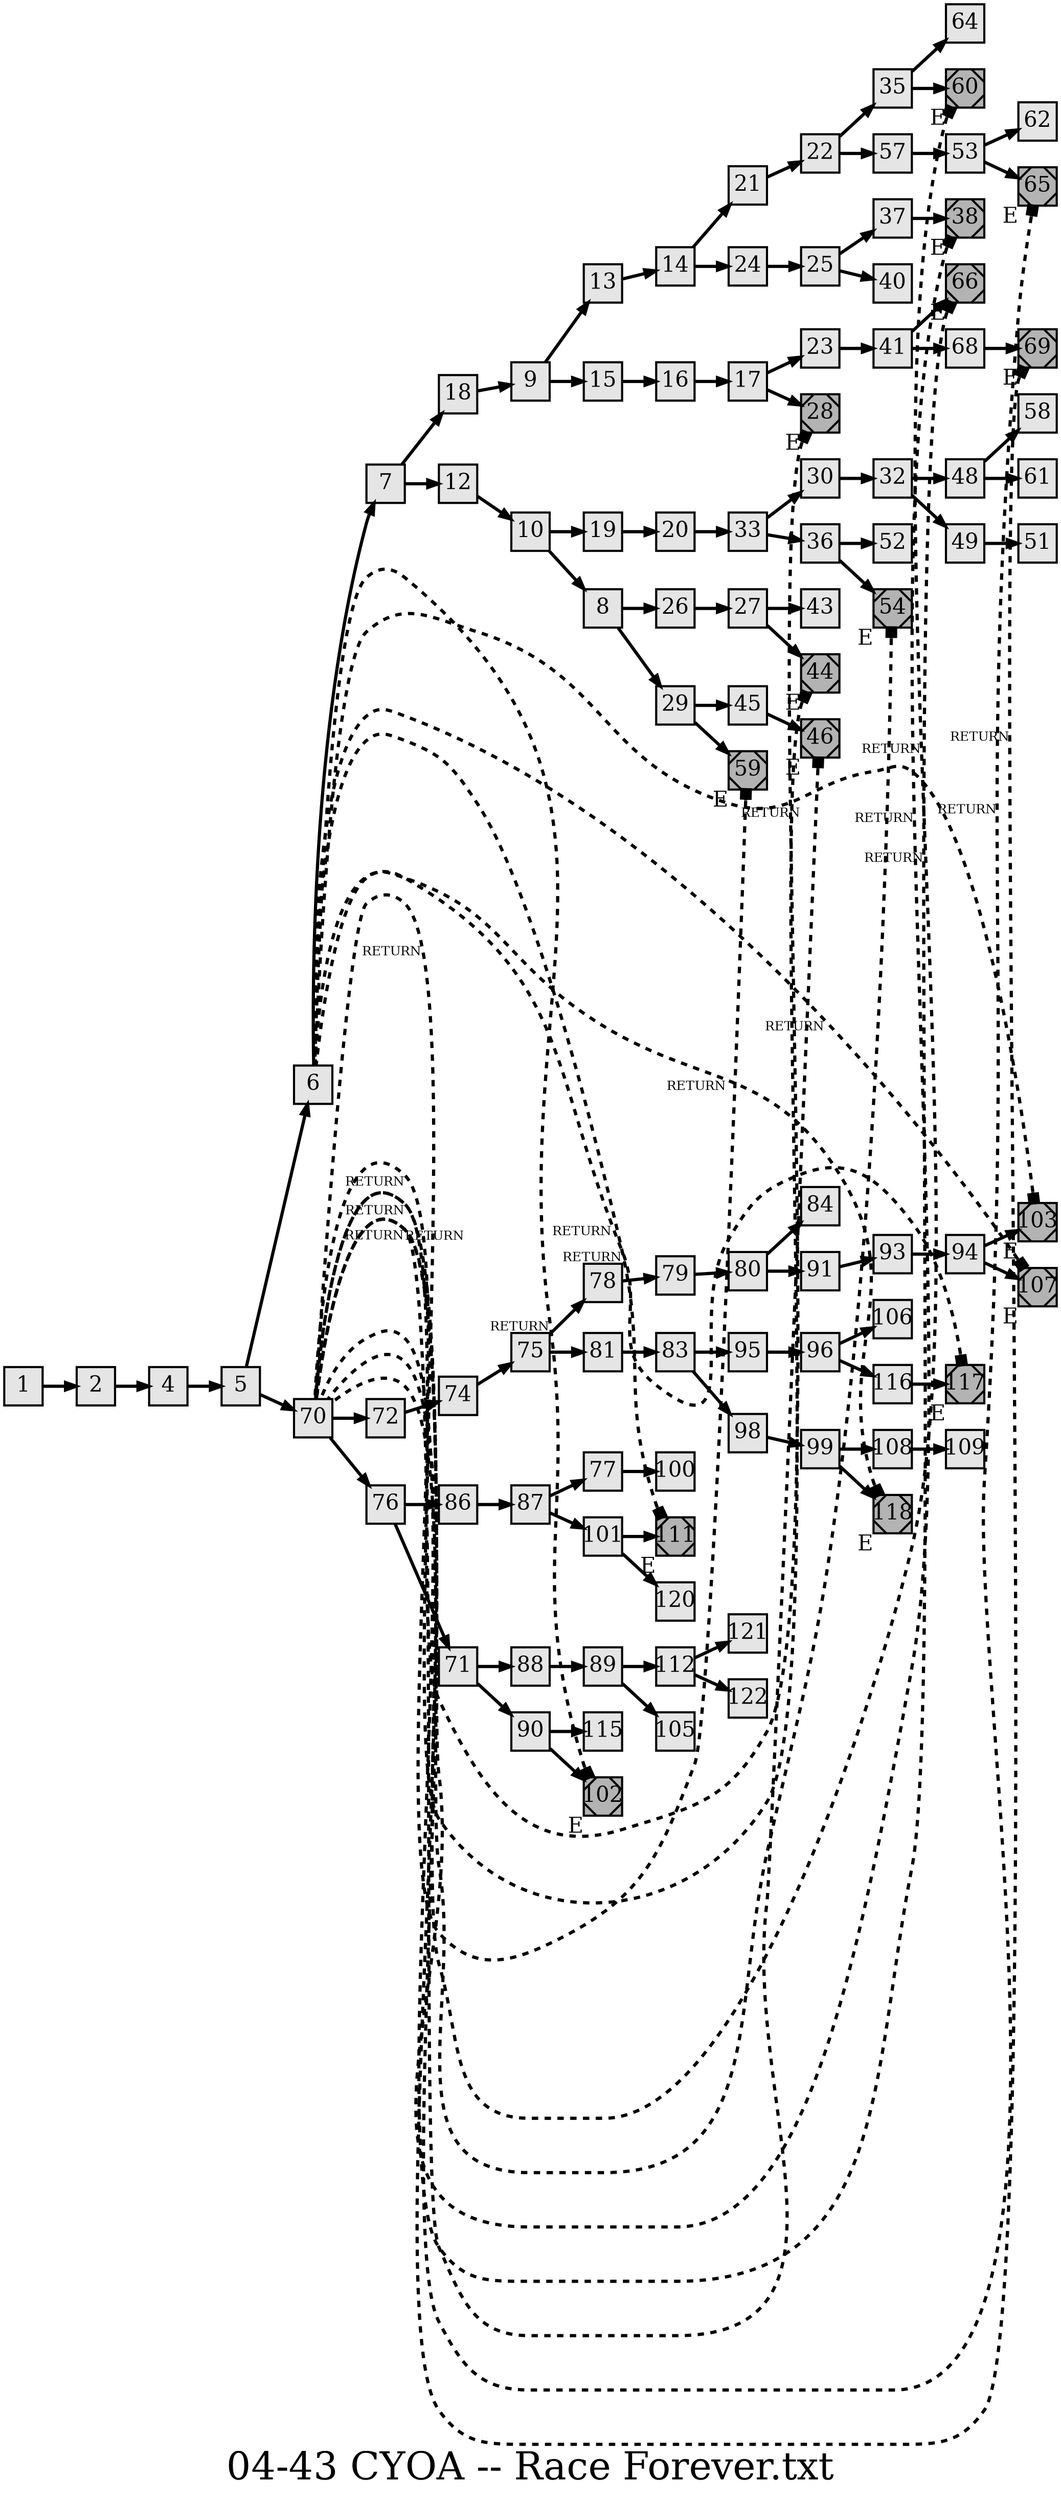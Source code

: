 digraph g{
  graph [ label="04-43 CYOA -- Race Forever.txt" rankdir=LR, ordering=out, fontsize=36, nodesep="0.35", ranksep="0.45"];
  node  [shape=rect, penwidth=2, fontsize=20, style=filled, fillcolor=grey90, margin="0,0", labelfloat=true, regular=true, fixedsize=true];
  edge  [labelfloat=true, penwidth=3, fontsize=12];
  1 -> 2;
  2 -> 4;
  4 -> 5;
  5 -> 6;
  5 -> 70;
  6 -> 7;
  7 -> 18;
  7 -> 12;
  8 -> 26;
  8 -> 29;
  9 -> 13;
  9 -> 15;
  10 -> 19;
  10 -> 8;
  12 -> 10;
  13 -> 14;
  14 -> 21;
  14 -> 24;
  15 -> 16;
  16 -> 17;
  17 -> 23;
  17 -> 28;
  18 -> 9;
  19 -> 20;
  20 -> 33;
  21 -> 22;
  22 -> 35;
  22 -> 57;
  23 -> 41;
  24 -> 25;
  25 -> 37;
  25 -> 40;
  26 -> 27;
  27 -> 43;
  27 -> 44;
  28 -> 70	[ xlabel="RETURN", dir=both, arrowhead=none, arrowtail=box, style=dashed, constraint=false ];
  28	[ xlabel="E", shape=Msquare, fontsize=20, fillcolor=grey70 ];
  29 -> 45;
  29 -> 59;
  30 -> 32;
  32 -> 48;
  32 -> 49;
  33 -> 30;
  33 -> 36;
  35 -> 64;
  35 -> 60;
  36 -> 52;
  36 -> 54;
  37 -> 38;
  38 -> 70	[ xlabel="RETURN", dir=both, arrowhead=none, arrowtail=box, style=dashed, constraint=false ];
  38	[ xlabel="E", shape=Msquare, fontsize=20, fillcolor=grey70 ];
  41 -> 66;
  41 -> 68;
  44 -> 70	[ xlabel="RETURN", dir=both, arrowhead=none, arrowtail=box, style=dashed, constraint=false ];
  44	[ xlabel="E", shape=Msquare, fontsize=20, fillcolor=grey70 ];
  45 -> 46;
  46 -> 70	[ xlabel="RETURN", dir=both, arrowhead=none, arrowtail=box, style=dashed, constraint=false ];
  46	[ xlabel="E", shape=Msquare, fontsize=20, fillcolor=grey70 ];
  48 -> 58;
  48 -> 61;
  49 -> 51;
  53 -> 62;
  53 -> 65;
  54 -> 70	[ xlabel="RETURN", dir=both, arrowhead=none, arrowtail=box, style=dashed, constraint=false ];
  54	[ xlabel="E", shape=Msquare, fontsize=20, fillcolor=grey70 ];
  57 -> 53;
  59 -> 70	[ xlabel="RETURN", dir=both, arrowhead=none, arrowtail=box, style=dashed, constraint=false ];
  59	[ xlabel="E", shape=Msquare, fontsize=20, fillcolor=grey70 ];
  60 -> 70	[ xlabel="RETURN", dir=both, arrowhead=none, arrowtail=box, style=dashed, constraint=false ];
  60	[ xlabel="E", shape=Msquare, fontsize=20, fillcolor=grey70 ];
  65 -> 70	[ xlabel="RETURN", dir=both, arrowhead=none, arrowtail=box, style=dashed, constraint=false ];
  65	[ xlabel="E", shape=Msquare, fontsize=20, fillcolor=grey70 ];
  66 -> 70	[ xlabel="RETURN", dir=both, arrowhead=none, arrowtail=box, style=dashed, constraint=false ];
  66	[ xlabel="E", shape=Msquare, fontsize=20, fillcolor=grey70 ];
  68 -> 69;
  69 -> 70	[ xlabel="RETURN", dir=both, arrowhead=none, arrowtail=box, style=dashed, constraint=false ];
  69	[ xlabel="E", shape=Msquare, fontsize=20, fillcolor=grey70 ];
  70 -> 72;
  70 -> 76;
  71 -> 88;
  71 -> 90;
  72 -> 74;
  74 -> 75;
  75 -> 78;
  75 -> 81;
  76 -> 86;
  76 -> 71;
  77 -> 100;
  78 -> 79;
  79 -> 80;
  80 -> 84;
  80 -> 91;
  81 -> 83;
  83 -> 95;
  83 -> 98;
  86 -> 87;
  87 -> 77;
  87 -> 101;
  88 -> 89;
  89 -> 112;
  89 -> 105;
  90 -> 115;
  90 -> 102;
  91 -> 93;
  93 -> 94;
  94 -> 103;
  94 -> 107;
  95 -> 96;
  96 -> 106;
  96 -> 116;
  98 -> 99;
  99 -> 108;
  99 -> 118;
  101 -> 111;
  101 -> 120;
  102 -> 6	[ xlabel="RETURN", dir=both, arrowhead=none, arrowtail=box, style=dashed, constraint=false ];
  102	[ xlabel="E", shape=Msquare, fontsize=20, fillcolor=grey70 ];
  103 -> 6	[ xlabel="RETURN", dir=both, arrowhead=none, arrowtail=box, style=dashed, constraint=false ];
  103	[ xlabel="E", shape=Msquare, fontsize=20, fillcolor=grey70 ];
  107 -> 6	[ xlabel="RETURN", dir=both, arrowhead=none, arrowtail=box, style=dashed, constraint=false ];
  107	[ xlabel="E", shape=Msquare, fontsize=20, fillcolor=grey70 ];
  108 -> 109;
  111 -> 6	[ xlabel="RETURN", dir=both, arrowhead=none, arrowtail=box, style=dashed, constraint=false ];
  111	[ xlabel="E", shape=Msquare, fontsize=20, fillcolor=grey70 ];
  112 -> 121;
  112 -> 122;
  116 -> 117;
  117 -> 6	[ xlabel="RETURN", dir=both, arrowhead=none, arrowtail=box, style=dashed, constraint=false ];
  117	[ xlabel="E", shape=Msquare, fontsize=20, fillcolor=grey70 ];
  118 -> 6	[ xlabel="RETURN", dir=both, arrowhead=none, arrowtail=box, style=dashed, constraint=false ];
  118	[ xlabel="E", shape=Msquare, fontsize=20, fillcolor=grey70 ];
  
  
}

